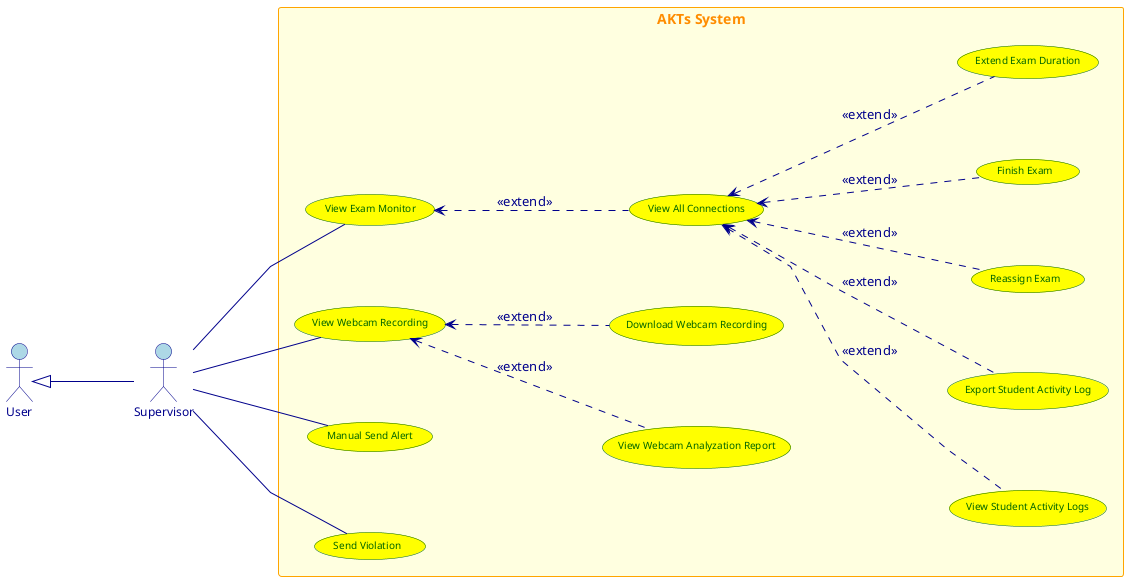 @startuml
left to right direction
skinparam linetype polyline
skinparam nodesep 80
skinparam ranksep 100
skinparam actor {
  BackgroundColor lightblue
  BorderColor darkblue
  FontColor darkblue
  FontSize 12
}


skinparam usecase {
  BackgroundColor yellow
  BorderColor darkgreen
  FontColor darkgreen
  FontSize 10
}


skinparam rectangle {
  BackgroundColor lightyellow
  BorderColor orange
  FontColor darkorange
  FontSize 14
  FontStyle bold
}
skinparam arrow {
  Color darkblue
  FontColor darkblue
}
together {
  actor Supervisor as "Supervisor"
  actor User as "User"
}

rectangle "AKTs System" {
    usecase "View Exam Monitor" as UC1
    usecase "View Student Activity Logs" as UC2
    usecase "Export Student Activity Log" as UC4
    usecase "View Webcam Recording" as UC5
    usecase "View Webcam Analyzation Report" as UC7
    usecase "Download Webcam Recording" as UC6
    usecase "Manual Send Alert" as UC12
    usecase "Reassign Exam" as UC15
    usecase "Finish Exam" as UC16
    usecase "Extend Exam Duration" as UC17
    usecase "Send Violation" as UC18
    usecase "View All Connections" as UC19
    
}
User <|-d- Supervisor 
Supervisor -- UC1
Supervisor -- UC5
Supervisor -- UC12
Supervisor -- UC18
UC2 .u.> UC19 : <<extend>>
UC4 .u.> UC19 : <<extend>>
UC15 .u.> UC19 : <<extend>>
UC16 .u.> UC19 : <<extend>>
UC17 .u.> UC19 : <<extend>>
UC7 .u.> UC5 : <<extend>>
UC6 .u.> UC5 : <<extend>>
UC19 .u.> UC1 : <<extend>>




@enduml
